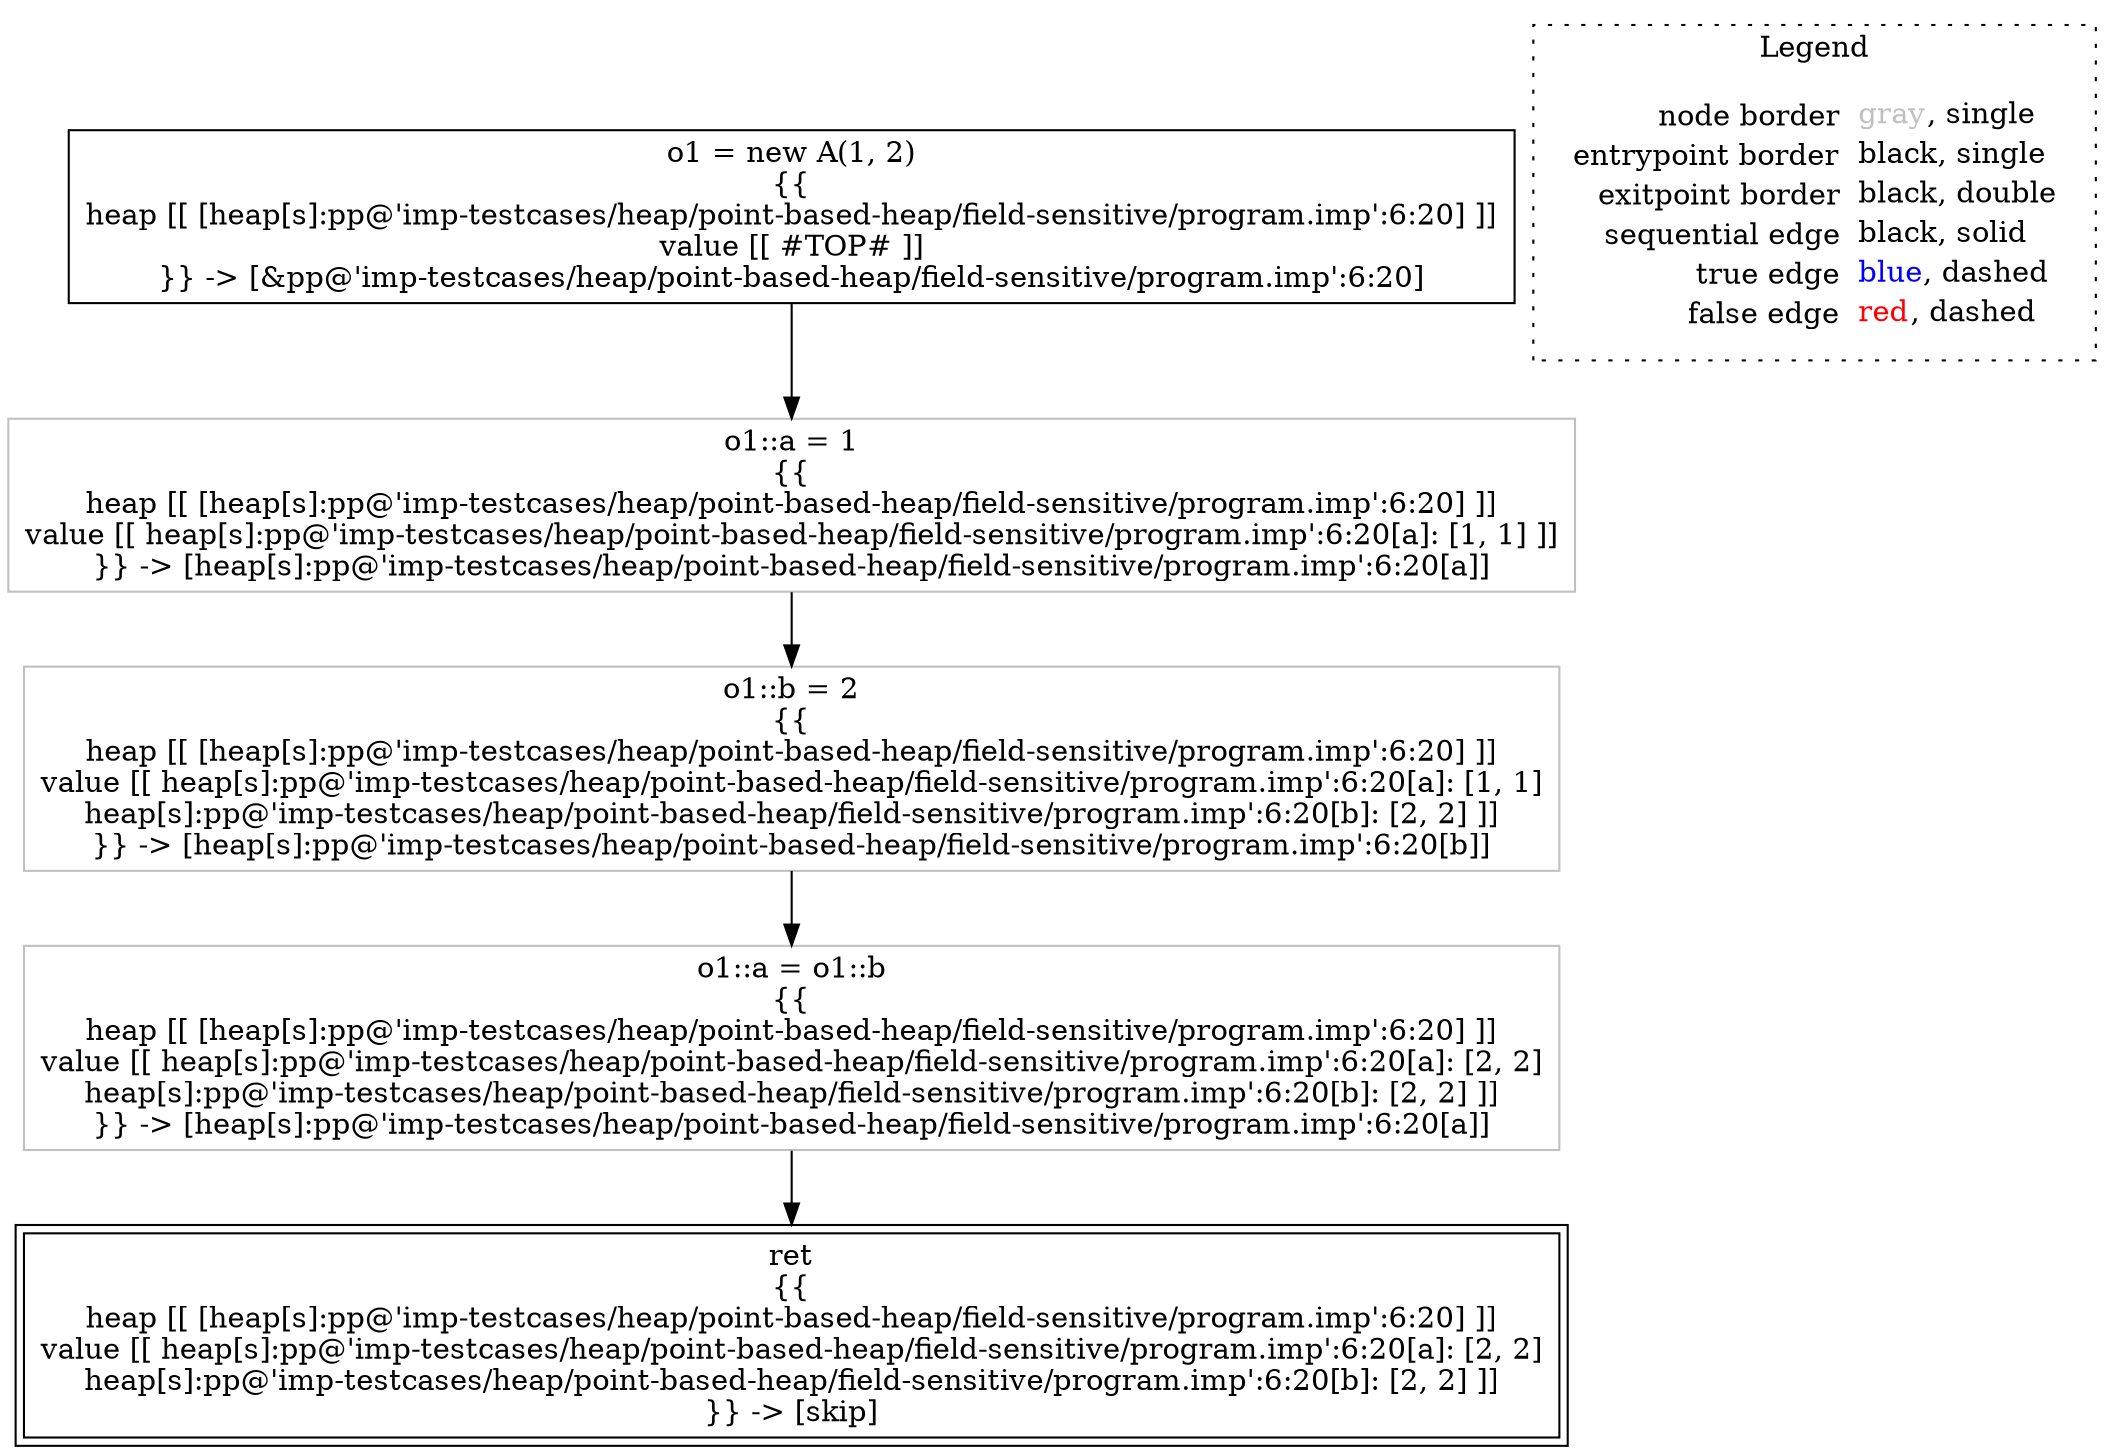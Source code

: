 digraph {
	"node0" [shape="rect",color="black",label=<o1 = new A(1, 2)<BR/>{{<BR/>heap [[ [heap[s]:pp@'imp-testcases/heap/point-based-heap/field-sensitive/program.imp':6:20] ]]<BR/>value [[ #TOP# ]]<BR/>}} -&gt; [&amp;pp@'imp-testcases/heap/point-based-heap/field-sensitive/program.imp':6:20]>];
	"node1" [shape="rect",color="gray",label=<o1::b = 2<BR/>{{<BR/>heap [[ [heap[s]:pp@'imp-testcases/heap/point-based-heap/field-sensitive/program.imp':6:20] ]]<BR/>value [[ heap[s]:pp@'imp-testcases/heap/point-based-heap/field-sensitive/program.imp':6:20[a]: [1, 1]<BR/>heap[s]:pp@'imp-testcases/heap/point-based-heap/field-sensitive/program.imp':6:20[b]: [2, 2] ]]<BR/>}} -&gt; [heap[s]:pp@'imp-testcases/heap/point-based-heap/field-sensitive/program.imp':6:20[b]]>];
	"node2" [shape="rect",color="gray",label=<o1::a = 1<BR/>{{<BR/>heap [[ [heap[s]:pp@'imp-testcases/heap/point-based-heap/field-sensitive/program.imp':6:20] ]]<BR/>value [[ heap[s]:pp@'imp-testcases/heap/point-based-heap/field-sensitive/program.imp':6:20[a]: [1, 1] ]]<BR/>}} -&gt; [heap[s]:pp@'imp-testcases/heap/point-based-heap/field-sensitive/program.imp':6:20[a]]>];
	"node3" [shape="rect",color="black",peripheries="2",label=<ret<BR/>{{<BR/>heap [[ [heap[s]:pp@'imp-testcases/heap/point-based-heap/field-sensitive/program.imp':6:20] ]]<BR/>value [[ heap[s]:pp@'imp-testcases/heap/point-based-heap/field-sensitive/program.imp':6:20[a]: [2, 2]<BR/>heap[s]:pp@'imp-testcases/heap/point-based-heap/field-sensitive/program.imp':6:20[b]: [2, 2] ]]<BR/>}} -&gt; [skip]>];
	"node4" [shape="rect",color="gray",label=<o1::a = o1::b<BR/>{{<BR/>heap [[ [heap[s]:pp@'imp-testcases/heap/point-based-heap/field-sensitive/program.imp':6:20] ]]<BR/>value [[ heap[s]:pp@'imp-testcases/heap/point-based-heap/field-sensitive/program.imp':6:20[a]: [2, 2]<BR/>heap[s]:pp@'imp-testcases/heap/point-based-heap/field-sensitive/program.imp':6:20[b]: [2, 2] ]]<BR/>}} -&gt; [heap[s]:pp@'imp-testcases/heap/point-based-heap/field-sensitive/program.imp':6:20[a]]>];
	"node1" -> "node4" [color="black"];
	"node2" -> "node1" [color="black"];
	"node0" -> "node2" [color="black"];
	"node4" -> "node3" [color="black"];
subgraph cluster_legend {
	label="Legend";
	style=dotted;
	node [shape=plaintext];
	"legend" [label=<<table border="0" cellpadding="2" cellspacing="0" cellborder="0"><tr><td align="right">node border&nbsp;</td><td align="left"><font color="gray">gray</font>, single</td></tr><tr><td align="right">entrypoint border&nbsp;</td><td align="left"><font color="black">black</font>, single</td></tr><tr><td align="right">exitpoint border&nbsp;</td><td align="left"><font color="black">black</font>, double</td></tr><tr><td align="right">sequential edge&nbsp;</td><td align="left"><font color="black">black</font>, solid</td></tr><tr><td align="right">true edge&nbsp;</td><td align="left"><font color="blue">blue</font>, dashed</td></tr><tr><td align="right">false edge&nbsp;</td><td align="left"><font color="red">red</font>, dashed</td></tr></table>>];
}

}
